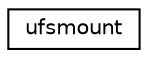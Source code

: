 digraph "Graphical Class Hierarchy"
{
 // LATEX_PDF_SIZE
  edge [fontname="Helvetica",fontsize="10",labelfontname="Helvetica",labelfontsize="10"];
  node [fontname="Helvetica",fontsize="10",shape=record];
  rankdir="LR";
  Node0 [label="ufsmount",height=0.2,width=0.4,color="black", fillcolor="white", style="filled",URL="$structufsmount.html",tooltip=" "];
}
